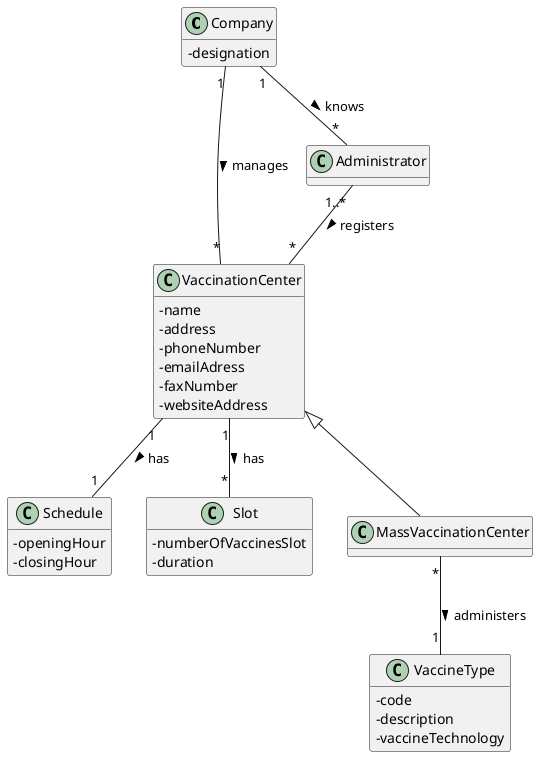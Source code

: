 @startuml
hide methods
top to bottom direction
skinparam classAttributeIconSize 0

class Company
{
  -designation
}

class Schedule{
-openingHour
-closingHour
}
class VaccinationCenter{
-name
-address
-phoneNumber
-emailAdress
-faxNumber
-websiteAddress
}
class Slot{
-numberOfVaccinesSlot
-duration
}

class MassVaccinationCenter extends VaccinationCenter{}


class Administrator {
}

class VaccineType {
-code
-description
-vaccineTechnology
}

Company "1" -- "*" Administrator : > knows
Company "1" -- "*" VaccinationCenter : > manages
Administrator "1..*" -- "*" VaccinationCenter : > registers
VaccinationCenter "1" -- "*" Slot : > has
VaccinationCenter "1" -- "1" Schedule : > has
MassVaccinationCenter "*" -- "1" VaccineType : administers >



@enduml